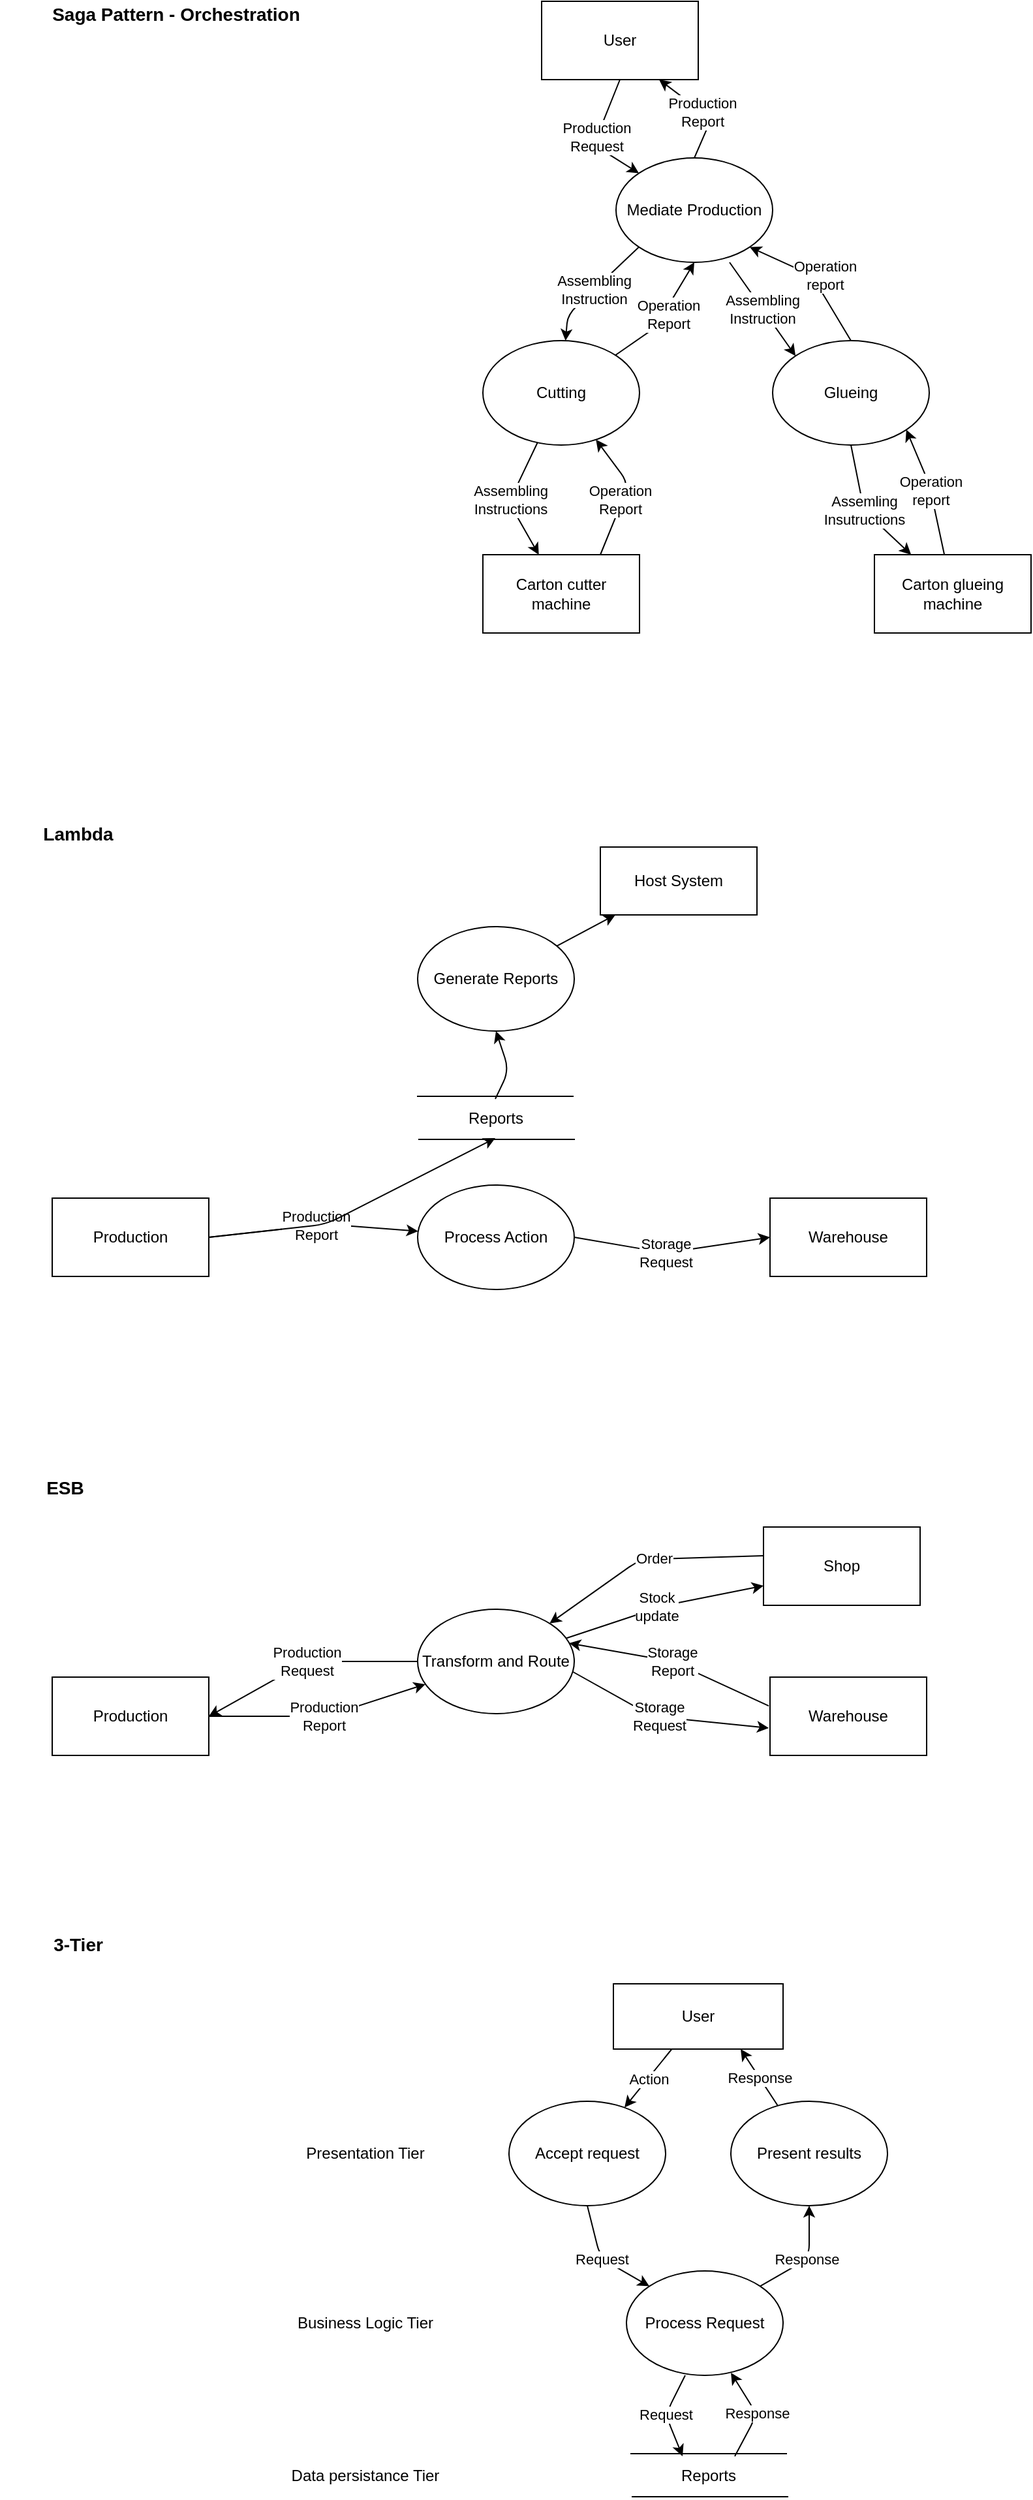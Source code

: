 <mxfile version="13.1.1" type="device"><diagram id="xONLU_mVPdhLbb5tN14y" name="Page-1"><mxGraphModel dx="1422" dy="713" grid="1" gridSize="10" guides="1" tooltips="1" connect="1" arrows="1" fold="1" page="1" pageScale="1" pageWidth="827" pageHeight="1169" math="0" shadow="0"><root><mxCell id="0"/><mxCell id="1" parent="0"/><mxCell id="xc-dXkd2hDHgftjmZG3K-1" value="Mediate Production" style="ellipse;whiteSpace=wrap;html=1;" parent="1" vertex="1"><mxGeometry x="482" y="160" width="120" height="80" as="geometry"/></mxCell><mxCell id="xc-dXkd2hDHgftjmZG3K-2" value="User" style="rounded=0;whiteSpace=wrap;html=1;" parent="1" vertex="1"><mxGeometry x="425" y="40" width="120" height="60" as="geometry"/></mxCell><mxCell id="xc-dXkd2hDHgftjmZG3K-12" value="Production &lt;br&gt;Request" style="endArrow=classic;html=1;exitX=0.5;exitY=1;exitDx=0;exitDy=0;entryX=0;entryY=0;entryDx=0;entryDy=0;" parent="1" source="xc-dXkd2hDHgftjmZG3K-2" target="xc-dXkd2hDHgftjmZG3K-1" edge="1"><mxGeometry width="50" height="50" relative="1" as="geometry"><mxPoint x="405" y="310" as="sourcePoint"/><mxPoint x="455" y="260" as="targetPoint"/><Array as="points"><mxPoint x="465" y="150"/></Array></mxGeometry></mxCell><mxCell id="xc-dXkd2hDHgftjmZG3K-14" value="Carton cutter machine" style="rounded=0;whiteSpace=wrap;html=1;" parent="1" vertex="1"><mxGeometry x="380" y="464" width="120" height="60" as="geometry"/></mxCell><mxCell id="87JLutj0cHqhYPfA1Qhr-7" value="&lt;span style=&quot;color: rgb(0 , 0 , 0) ; font-family: &amp;#34;helvetica&amp;#34; ; font-size: 11px ; font-style: normal ; font-weight: 400 ; letter-spacing: normal ; text-align: center ; text-indent: 0px ; text-transform: none ; word-spacing: 0px ; background-color: rgb(255 , 255 , 255) ; float: none ; display: inline&quot;&gt;Operation&lt;/span&gt;&lt;br style=&quot;color: rgb(0 , 0 , 0) ; font-family: &amp;#34;helvetica&amp;#34; ; font-size: 11px ; font-style: normal ; font-weight: 400 ; letter-spacing: normal ; text-align: center ; text-indent: 0px ; text-transform: none ; word-spacing: 0px&quot;&gt;&lt;span style=&quot;color: rgb(0 , 0 , 0) ; font-family: &amp;#34;helvetica&amp;#34; ; font-size: 11px ; font-style: normal ; font-weight: 400 ; letter-spacing: normal ; text-align: center ; text-indent: 0px ; text-transform: none ; word-spacing: 0px ; background-color: rgb(255 , 255 , 255) ; float: none ; display: inline&quot;&gt;Report&lt;/span&gt;" style="edgeStyle=none;rounded=0;orthogonalLoop=1;jettySize=auto;html=1;entryX=0.5;entryY=1;entryDx=0;entryDy=0;" edge="1" parent="1" source="xc-dXkd2hDHgftjmZG3K-15" target="xc-dXkd2hDHgftjmZG3K-1"><mxGeometry x="0.065" y="-3" relative="1" as="geometry"><Array as="points"><mxPoint x="512" y="290"/></Array><mxPoint as="offset"/></mxGeometry></mxCell><mxCell id="xc-dXkd2hDHgftjmZG3K-15" value="Cutting" style="ellipse;whiteSpace=wrap;html=1;" parent="1" vertex="1"><mxGeometry x="380" y="300" width="120" height="80" as="geometry"/></mxCell><mxCell id="xc-dXkd2hDHgftjmZG3K-16" value="Assembling&lt;br&gt;Instruction" style="endArrow=classic;html=1;exitX=0;exitY=1;exitDx=0;exitDy=0;" parent="1" source="xc-dXkd2hDHgftjmZG3K-1" target="xc-dXkd2hDHgftjmZG3K-15" edge="1"><mxGeometry width="50" height="50" relative="1" as="geometry"><mxPoint x="678" y="290" as="sourcePoint"/><mxPoint x="728" y="240" as="targetPoint"/><Array as="points"><mxPoint x="445" y="280"/></Array></mxGeometry></mxCell><mxCell id="xc-dXkd2hDHgftjmZG3K-17" value="Assembling&lt;br&gt;Instructions" style="endArrow=classic;html=1;" parent="1" source="xc-dXkd2hDHgftjmZG3K-15" target="xc-dXkd2hDHgftjmZG3K-14" edge="1"><mxGeometry width="50" height="50" relative="1" as="geometry"><mxPoint x="580" y="514" as="sourcePoint"/><mxPoint x="630" y="464" as="targetPoint"/><Array as="points"><mxPoint x="400" y="424"/></Array></mxGeometry></mxCell><mxCell id="xc-dXkd2hDHgftjmZG3K-18" value="Glueing" style="ellipse;whiteSpace=wrap;html=1;" parent="1" vertex="1"><mxGeometry x="602" y="300" width="120" height="80" as="geometry"/></mxCell><mxCell id="xc-dXkd2hDHgftjmZG3K-20" value="Assemling &lt;br&gt;Insutructions" style="endArrow=classic;html=1;exitX=0.5;exitY=1;exitDx=0;exitDy=0;" parent="1" source="xc-dXkd2hDHgftjmZG3K-18" target="xc-dXkd2hDHgftjmZG3K-21" edge="1"><mxGeometry width="50" height="50" relative="1" as="geometry"><mxPoint x="660" y="544" as="sourcePoint"/><mxPoint x="710" y="494" as="targetPoint"/><Array as="points"><mxPoint x="672" y="430"/></Array></mxGeometry></mxCell><mxCell id="xc-dXkd2hDHgftjmZG3K-21" value="Carton glueing machine" style="rounded=0;whiteSpace=wrap;html=1;" parent="1" vertex="1"><mxGeometry x="680" y="464" width="120" height="60" as="geometry"/></mxCell><mxCell id="xc-dXkd2hDHgftjmZG3K-27" value="Operation&lt;br&gt;report" style="endArrow=classic;html=1;entryX=1;entryY=1;entryDx=0;entryDy=0;" parent="1" source="xc-dXkd2hDHgftjmZG3K-21" target="xc-dXkd2hDHgftjmZG3K-18" edge="1"><mxGeometry width="50" height="50" relative="1" as="geometry"><mxPoint x="772" y="450" as="sourcePoint"/><mxPoint x="830.64" y="397.38" as="targetPoint"/><Array as="points"><mxPoint x="722" y="410"/></Array></mxGeometry></mxCell><mxCell id="xc-dXkd2hDHgftjmZG3K-28" value="Assembling&lt;br&gt;Instruction" style="endArrow=classic;html=1;exitX=0.725;exitY=1;exitDx=0;exitDy=0;exitPerimeter=0;entryX=0;entryY=0;entryDx=0;entryDy=0;" parent="1" source="xc-dXkd2hDHgftjmZG3K-1" target="xc-dXkd2hDHgftjmZG3K-18" edge="1"><mxGeometry width="50" height="50" relative="1" as="geometry"><mxPoint x="568" y="450" as="sourcePoint"/><mxPoint x="612" y="340" as="targetPoint"/><Array as="points"/></mxGeometry></mxCell><mxCell id="xc-dXkd2hDHgftjmZG3K-55" value="Operation&lt;br&gt;Report" style="endArrow=classic;html=1;exitX=0.75;exitY=0;exitDx=0;exitDy=0;" parent="1" source="xc-dXkd2hDHgftjmZG3K-14" target="xc-dXkd2hDHgftjmZG3K-15" edge="1"><mxGeometry x="-0.112" y="2" width="50" height="50" relative="1" as="geometry"><mxPoint x="572" y="590" as="sourcePoint"/><mxPoint x="622" y="540" as="targetPoint"/><Array as="points"><mxPoint x="492" y="410"/></Array><mxPoint as="offset"/></mxGeometry></mxCell><mxCell id="xc-dXkd2hDHgftjmZG3K-56" value="&lt;b&gt;&lt;font style=&quot;font-size: 14px&quot;&gt;Saga Pattern - Orchestration&lt;/font&gt;&lt;/b&gt;" style="text;html=1;strokeColor=none;fillColor=none;align=center;verticalAlign=middle;whiteSpace=wrap;rounded=0;" parent="1" vertex="1"><mxGeometry x="10" y="40" width="270" height="20" as="geometry"/></mxCell><mxCell id="xc-dXkd2hDHgftjmZG3K-66" value="Process Action" style="ellipse;whiteSpace=wrap;html=1;" parent="1" vertex="1"><mxGeometry x="330" y="947" width="120" height="80" as="geometry"/></mxCell><mxCell id="xc-dXkd2hDHgftjmZG3K-67" value="Production" style="rounded=0;whiteSpace=wrap;html=1;" parent="1" vertex="1"><mxGeometry x="50" y="957" width="120" height="60" as="geometry"/></mxCell><mxCell id="xc-dXkd2hDHgftjmZG3K-68" value="" style="endArrow=none;html=1;" parent="1" edge="1"><mxGeometry width="50" height="50" relative="1" as="geometry"><mxPoint x="329.5" y="879" as="sourcePoint"/><mxPoint x="449.5" y="879" as="targetPoint"/></mxGeometry></mxCell><mxCell id="xc-dXkd2hDHgftjmZG3K-69" value="" style="endArrow=none;html=1;" parent="1" edge="1"><mxGeometry width="50" height="50" relative="1" as="geometry"><mxPoint x="330.5" y="912" as="sourcePoint"/><mxPoint x="450.5" y="912" as="targetPoint"/></mxGeometry></mxCell><mxCell id="xc-dXkd2hDHgftjmZG3K-70" value="Production &lt;br&gt;Report" style="endArrow=classic;html=1;exitX=1;exitY=0.5;exitDx=0;exitDy=0;" parent="1" source="xc-dXkd2hDHgftjmZG3K-67" target="xc-dXkd2hDHgftjmZG3K-66" edge="1"><mxGeometry x="0.028" width="50" height="50" relative="1" as="geometry"><mxPoint x="70" y="1067" as="sourcePoint"/><mxPoint x="120" y="1017" as="targetPoint"/><Array as="points"><mxPoint x="260" y="977"/></Array><mxPoint as="offset"/></mxGeometry></mxCell><mxCell id="xc-dXkd2hDHgftjmZG3K-71" value="Warehouse" style="rounded=0;whiteSpace=wrap;html=1;" parent="1" vertex="1"><mxGeometry x="600" y="957" width="120" height="60" as="geometry"/></mxCell><mxCell id="xc-dXkd2hDHgftjmZG3K-72" value="Storage &lt;br&gt;Request" style="endArrow=classic;html=1;exitX=1;exitY=0.5;exitDx=0;exitDy=0;entryX=0;entryY=0.5;entryDx=0;entryDy=0;" parent="1" source="xc-dXkd2hDHgftjmZG3K-66" target="xc-dXkd2hDHgftjmZG3K-71" edge="1"><mxGeometry x="-0.065" width="50" height="50" relative="1" as="geometry"><mxPoint x="340" y="1025" as="sourcePoint"/><mxPoint x="141.026" y="1057.053" as="targetPoint"/><Array as="points"><mxPoint x="520" y="999"/></Array><mxPoint as="offset"/></mxGeometry></mxCell><mxCell id="xc-dXkd2hDHgftjmZG3K-73" value="Generate Reports" style="ellipse;whiteSpace=wrap;html=1;" parent="1" vertex="1"><mxGeometry x="330" y="749" width="120" height="80" as="geometry"/></mxCell><mxCell id="xc-dXkd2hDHgftjmZG3K-75" value="Reports" style="text;html=1;strokeColor=none;fillColor=none;align=center;verticalAlign=middle;whiteSpace=wrap;rounded=0;" parent="1" vertex="1"><mxGeometry x="349.5" y="881" width="80" height="30" as="geometry"/></mxCell><mxCell id="xc-dXkd2hDHgftjmZG3K-76" value="" style="endArrow=classic;html=1;entryX=0.5;entryY=1;entryDx=0;entryDy=0;exitX=1;exitY=0.5;exitDx=0;exitDy=0;" parent="1" source="xc-dXkd2hDHgftjmZG3K-67" target="xc-dXkd2hDHgftjmZG3K-75" edge="1"><mxGeometry width="50" height="50" relative="1" as="geometry"><mxPoint x="378" y="937" as="sourcePoint"/><mxPoint x="300" y="897" as="targetPoint"/><Array as="points"><mxPoint x="260" y="977"/></Array></mxGeometry></mxCell><mxCell id="xc-dXkd2hDHgftjmZG3K-79" value="" style="endArrow=classic;html=1;exitX=0.5;exitY=0;exitDx=0;exitDy=0;entryX=0.5;entryY=1;entryDx=0;entryDy=0;" parent="1" source="xc-dXkd2hDHgftjmZG3K-75" target="xc-dXkd2hDHgftjmZG3K-73" edge="1"><mxGeometry width="50" height="50" relative="1" as="geometry"><mxPoint x="510" y="829" as="sourcePoint"/><mxPoint x="560" y="779" as="targetPoint"/><Array as="points"><mxPoint x="400" y="859"/></Array></mxGeometry></mxCell><mxCell id="xc-dXkd2hDHgftjmZG3K-80" value="&lt;font style=&quot;font-size: 14px&quot;&gt;&lt;b&gt;Lambda&lt;/b&gt;&lt;/font&gt;" style="text;html=1;strokeColor=none;fillColor=none;align=center;verticalAlign=middle;whiteSpace=wrap;rounded=0;" parent="1" vertex="1"><mxGeometry x="50" y="668" width="40" height="20" as="geometry"/></mxCell><mxCell id="xc-dXkd2hDHgftjmZG3K-81" value="Production&lt;br&gt;Report" style="endArrow=classic;html=1;exitX=0.5;exitY=0;exitDx=0;exitDy=0;entryX=0.75;entryY=1;entryDx=0;entryDy=0;" parent="1" source="xc-dXkd2hDHgftjmZG3K-1" target="xc-dXkd2hDHgftjmZG3K-2" edge="1"><mxGeometry width="50" height="50" relative="1" as="geometry"><mxPoint x="911.96" y="382" as="sourcePoint"/><mxPoint x="845" y="240" as="targetPoint"/><Array as="points"><mxPoint x="555" y="130"/></Array></mxGeometry></mxCell><mxCell id="xc-dXkd2hDHgftjmZG3K-82" value="Transform and Route" style="ellipse;whiteSpace=wrap;html=1;" parent="1" vertex="1"><mxGeometry x="330" y="1272" width="120" height="80" as="geometry"/></mxCell><mxCell id="xc-dXkd2hDHgftjmZG3K-83" value="Production" style="rounded=0;whiteSpace=wrap;html=1;" parent="1" vertex="1"><mxGeometry x="50" y="1324" width="120" height="60" as="geometry"/></mxCell><mxCell id="xc-dXkd2hDHgftjmZG3K-86" value="Production &lt;br&gt;Report" style="endArrow=classic;html=1;exitX=1;exitY=0.5;exitDx=0;exitDy=0;" parent="1" source="xc-dXkd2hDHgftjmZG3K-83" target="xc-dXkd2hDHgftjmZG3K-82" edge="1"><mxGeometry x="0.028" width="50" height="50" relative="1" as="geometry"><mxPoint x="70" y="1392" as="sourcePoint"/><mxPoint x="120" y="1342" as="targetPoint"/><Array as="points"><mxPoint x="260" y="1354"/></Array><mxPoint as="offset"/></mxGeometry></mxCell><mxCell id="xc-dXkd2hDHgftjmZG3K-87" value="Warehouse" style="rounded=0;whiteSpace=wrap;html=1;" parent="1" vertex="1"><mxGeometry x="600" y="1324" width="120" height="60" as="geometry"/></mxCell><mxCell id="xc-dXkd2hDHgftjmZG3K-88" value="Storage &lt;br&gt;Request" style="endArrow=classic;html=1;exitX=0.992;exitY=0.6;exitDx=0;exitDy=0;entryX=-0.008;entryY=0.65;entryDx=0;entryDy=0;exitPerimeter=0;entryPerimeter=0;" parent="1" source="xc-dXkd2hDHgftjmZG3K-82" target="xc-dXkd2hDHgftjmZG3K-87" edge="1"><mxGeometry x="-0.065" width="50" height="50" relative="1" as="geometry"><mxPoint x="340" y="1350" as="sourcePoint"/><mxPoint x="141.026" y="1382.053" as="targetPoint"/><Array as="points"><mxPoint x="510" y="1354"/></Array><mxPoint as="offset"/></mxGeometry></mxCell><mxCell id="xc-dXkd2hDHgftjmZG3K-93" value="&lt;font style=&quot;font-size: 14px&quot;&gt;&lt;b&gt;ESB&lt;/b&gt;&lt;/font&gt;" style="text;html=1;strokeColor=none;fillColor=none;align=center;verticalAlign=middle;whiteSpace=wrap;rounded=0;" parent="1" vertex="1"><mxGeometry x="40" y="1169" width="40" height="20" as="geometry"/></mxCell><mxCell id="xc-dXkd2hDHgftjmZG3K-94" value="Shop" style="rounded=0;whiteSpace=wrap;html=1;" parent="1" vertex="1"><mxGeometry x="595" y="1209" width="120" height="60" as="geometry"/></mxCell><mxCell id="xc-dXkd2hDHgftjmZG3K-95" value="" style="endArrow=classic;html=1;exitX=0;exitY=0.367;exitDx=0;exitDy=0;exitPerimeter=0;" parent="1" source="xc-dXkd2hDHgftjmZG3K-94" target="xc-dXkd2hDHgftjmZG3K-82" edge="1"><mxGeometry width="50" height="50" relative="1" as="geometry"><mxPoint x="590" y="1239" as="sourcePoint"/><mxPoint x="285" y="1144" as="targetPoint"/><Array as="points"><mxPoint x="500" y="1234"/></Array></mxGeometry></mxCell><mxCell id="xc-dXkd2hDHgftjmZG3K-97" value="Order" style="edgeLabel;html=1;align=center;verticalAlign=middle;resizable=0;points=[];" parent="xc-dXkd2hDHgftjmZG3K-95" vertex="1" connectable="0"><mxGeometry x="-0.064" y="-1" relative="1" as="geometry"><mxPoint as="offset"/></mxGeometry></mxCell><mxCell id="xc-dXkd2hDHgftjmZG3K-98" value="" style="endArrow=classic;html=1;entryX=0;entryY=0.75;entryDx=0;entryDy=0;" parent="1" source="xc-dXkd2hDHgftjmZG3K-82" target="xc-dXkd2hDHgftjmZG3K-94" edge="1"><mxGeometry width="50" height="50" relative="1" as="geometry"><mxPoint x="365" y="1154" as="sourcePoint"/><mxPoint x="600" y="1259" as="targetPoint"/><Array as="points"><mxPoint x="520" y="1269"/></Array></mxGeometry></mxCell><mxCell id="xc-dXkd2hDHgftjmZG3K-99" value="Stock &lt;br&gt;update" style="edgeLabel;html=1;align=center;verticalAlign=middle;resizable=0;points=[];" parent="xc-dXkd2hDHgftjmZG3K-98" vertex="1" connectable="0"><mxGeometry x="-0.068" y="2" relative="1" as="geometry"><mxPoint as="offset"/></mxGeometry></mxCell><mxCell id="xc-dXkd2hDHgftjmZG3K-100" value="Production&lt;br&gt;Request" style="endArrow=classic;html=1;exitX=0;exitY=0.5;exitDx=0;exitDy=0;entryX=1;entryY=0.5;entryDx=0;entryDy=0;" parent="1" source="xc-dXkd2hDHgftjmZG3K-82" target="xc-dXkd2hDHgftjmZG3K-83" edge="1"><mxGeometry width="50" height="50" relative="1" as="geometry"><mxPoint x="375" y="1174" as="sourcePoint"/><mxPoint x="425" y="1124" as="targetPoint"/><Array as="points"><mxPoint x="245" y="1312"/></Array></mxGeometry></mxCell><mxCell id="xc-dXkd2hDHgftjmZG3K-101" value="Storage&lt;br&gt;Report" style="endArrow=classic;html=1;entryX=0.967;entryY=0.325;entryDx=0;entryDy=0;exitX=-0.008;exitY=0.367;exitDx=0;exitDy=0;entryPerimeter=0;exitPerimeter=0;" parent="1" source="xc-dXkd2hDHgftjmZG3K-87" target="xc-dXkd2hDHgftjmZG3K-82" edge="1"><mxGeometry width="50" height="50" relative="1" as="geometry"><mxPoint x="595" y="1304" as="sourcePoint"/><mxPoint x="545" y="1214" as="targetPoint"/><Array as="points"><mxPoint x="525" y="1312"/></Array></mxGeometry></mxCell><mxCell id="xc-dXkd2hDHgftjmZG3K-105" value="" style="endArrow=none;html=1;" parent="1" edge="1"><mxGeometry width="50" height="50" relative="1" as="geometry"><mxPoint x="493" y="1919" as="sourcePoint"/><mxPoint x="613" y="1919" as="targetPoint"/></mxGeometry></mxCell><mxCell id="xc-dXkd2hDHgftjmZG3K-106" value="" style="endArrow=none;html=1;" parent="1" edge="1"><mxGeometry width="50" height="50" relative="1" as="geometry"><mxPoint x="494" y="1952" as="sourcePoint"/><mxPoint x="614" y="1952" as="targetPoint"/></mxGeometry></mxCell><mxCell id="xc-dXkd2hDHgftjmZG3K-107" value="Reports" style="text;html=1;strokeColor=none;fillColor=none;align=center;verticalAlign=middle;whiteSpace=wrap;rounded=0;" parent="1" vertex="1"><mxGeometry x="513" y="1921" width="80" height="30" as="geometry"/></mxCell><mxCell id="xc-dXkd2hDHgftjmZG3K-108" value="Accept request" style="ellipse;whiteSpace=wrap;html=1;" parent="1" vertex="1"><mxGeometry x="400" y="1649" width="120" height="80" as="geometry"/></mxCell><mxCell id="87JLutj0cHqhYPfA1Qhr-6" value="Response" style="rounded=0;orthogonalLoop=1;jettySize=auto;html=1;entryX=0.75;entryY=1;entryDx=0;entryDy=0;" edge="1" parent="1" source="xc-dXkd2hDHgftjmZG3K-109" target="87JLutj0cHqhYPfA1Qhr-1"><mxGeometry relative="1" as="geometry"/></mxCell><mxCell id="xc-dXkd2hDHgftjmZG3K-109" value="Present results" style="ellipse;whiteSpace=wrap;html=1;" parent="1" vertex="1"><mxGeometry x="570" y="1649" width="120" height="80" as="geometry"/></mxCell><mxCell id="xc-dXkd2hDHgftjmZG3K-110" value="Process Request" style="ellipse;whiteSpace=wrap;html=1;" parent="1" vertex="1"><mxGeometry x="490" y="1779" width="120" height="80" as="geometry"/></mxCell><mxCell id="xc-dXkd2hDHgftjmZG3K-111" value="Request" style="endArrow=classic;html=1;exitX=0.375;exitY=1;exitDx=0;exitDy=0;exitPerimeter=0;entryX=0.25;entryY=0;entryDx=0;entryDy=0;" parent="1" source="xc-dXkd2hDHgftjmZG3K-110" target="xc-dXkd2hDHgftjmZG3K-107" edge="1"><mxGeometry width="50" height="50" relative="1" as="geometry"><mxPoint x="230" y="1869" as="sourcePoint"/><mxPoint x="280" y="1819" as="targetPoint"/><Array as="points"><mxPoint x="520" y="1889"/></Array></mxGeometry></mxCell><mxCell id="xc-dXkd2hDHgftjmZG3K-112" value="Response" style="endArrow=classic;html=1;exitX=0.75;exitY=0;exitDx=0;exitDy=0;entryX=0.667;entryY=0.975;entryDx=0;entryDy=0;entryPerimeter=0;" parent="1" source="xc-dXkd2hDHgftjmZG3K-107" target="xc-dXkd2hDHgftjmZG3K-110" edge="1"><mxGeometry width="50" height="50" relative="1" as="geometry"><mxPoint x="660" y="1919" as="sourcePoint"/><mxPoint x="710" y="1869" as="targetPoint"/><Array as="points"><mxPoint x="590" y="1889"/></Array></mxGeometry></mxCell><mxCell id="xc-dXkd2hDHgftjmZG3K-113" value="Request" style="endArrow=classic;html=1;entryX=0;entryY=0;entryDx=0;entryDy=0;exitX=0.5;exitY=1;exitDx=0;exitDy=0;" parent="1" source="xc-dXkd2hDHgftjmZG3K-108" target="xc-dXkd2hDHgftjmZG3K-110" edge="1"><mxGeometry width="50" height="50" relative="1" as="geometry"><mxPoint x="350" y="1829" as="sourcePoint"/><mxPoint x="400" y="1779" as="targetPoint"/><Array as="points"><mxPoint x="470" y="1769"/></Array></mxGeometry></mxCell><mxCell id="xc-dXkd2hDHgftjmZG3K-114" value="Response" style="endArrow=classic;html=1;exitX=1;exitY=0;exitDx=0;exitDy=0;entryX=0.5;entryY=1;entryDx=0;entryDy=0;" parent="1" source="xc-dXkd2hDHgftjmZG3K-110" target="xc-dXkd2hDHgftjmZG3K-109" edge="1"><mxGeometry width="50" height="50" relative="1" as="geometry"><mxPoint x="660" y="1819" as="sourcePoint"/><mxPoint x="710" y="1769" as="targetPoint"/><Array as="points"><mxPoint x="630" y="1769"/></Array></mxGeometry></mxCell><mxCell id="xc-dXkd2hDHgftjmZG3K-115" value="Data persistance Tier" style="text;html=1;strokeColor=none;fillColor=none;align=center;verticalAlign=middle;whiteSpace=wrap;rounded=0;" parent="1" vertex="1"><mxGeometry x="230" y="1927" width="120" height="18" as="geometry"/></mxCell><mxCell id="xc-dXkd2hDHgftjmZG3K-116" value="Business Logic Tier" style="text;html=1;strokeColor=none;fillColor=none;align=center;verticalAlign=middle;whiteSpace=wrap;rounded=0;" parent="1" vertex="1"><mxGeometry x="230" y="1810" width="120" height="18" as="geometry"/></mxCell><mxCell id="xc-dXkd2hDHgftjmZG3K-117" value="Presentation Tier" style="text;html=1;strokeColor=none;fillColor=none;align=center;verticalAlign=middle;whiteSpace=wrap;rounded=0;" parent="1" vertex="1"><mxGeometry x="230" y="1680" width="120" height="18" as="geometry"/></mxCell><mxCell id="xc-dXkd2hDHgftjmZG3K-118" value="&lt;b&gt;&lt;font style=&quot;font-size: 14px&quot;&gt;3-Tier&lt;/font&gt;&lt;/b&gt;" style="text;html=1;strokeColor=none;fillColor=none;align=center;verticalAlign=middle;whiteSpace=wrap;rounded=0;" parent="1" vertex="1"><mxGeometry x="10" y="1520" width="120" height="18" as="geometry"/></mxCell><mxCell id="87JLutj0cHqhYPfA1Qhr-1" value="User" style="rounded=0;whiteSpace=wrap;html=1;" vertex="1" parent="1"><mxGeometry x="480" y="1559" width="130" height="50" as="geometry"/></mxCell><mxCell id="87JLutj0cHqhYPfA1Qhr-2" value="Action" style="endArrow=classic;html=1;" edge="1" parent="1" source="87JLutj0cHqhYPfA1Qhr-1" target="xc-dXkd2hDHgftjmZG3K-108"><mxGeometry width="50" height="50" relative="1" as="geometry"><mxPoint x="420" y="1599" as="sourcePoint"/><mxPoint x="470" y="1549" as="targetPoint"/></mxGeometry></mxCell><mxCell id="87JLutj0cHqhYPfA1Qhr-4" value="Host System" style="rounded=0;whiteSpace=wrap;html=1;" vertex="1" parent="1"><mxGeometry x="470" y="688" width="120" height="52" as="geometry"/></mxCell><mxCell id="87JLutj0cHqhYPfA1Qhr-5" value="" style="endArrow=classic;html=1;" edge="1" parent="1" source="xc-dXkd2hDHgftjmZG3K-73" target="87JLutj0cHqhYPfA1Qhr-4"><mxGeometry width="50" height="50" relative="1" as="geometry"><mxPoint x="260" y="749" as="sourcePoint"/><mxPoint x="310" y="699" as="targetPoint"/></mxGeometry></mxCell><mxCell id="87JLutj0cHqhYPfA1Qhr-8" value="Operation&lt;br&gt;report" style="endArrow=classic;html=1;entryX=1;entryY=1;entryDx=0;entryDy=0;exitX=0.5;exitY=0;exitDx=0;exitDy=0;" edge="1" parent="1" source="xc-dXkd2hDHgftjmZG3K-18" target="xc-dXkd2hDHgftjmZG3K-1"><mxGeometry x="-0.039" y="-9" width="50" height="50" relative="1" as="geometry"><mxPoint x="743.571" y="474" as="sourcePoint"/><mxPoint x="682.426" y="402.284" as="targetPoint"/><Array as="points"><mxPoint x="632" y="250"/></Array><mxPoint as="offset"/></mxGeometry></mxCell></root></mxGraphModel></diagram></mxfile>